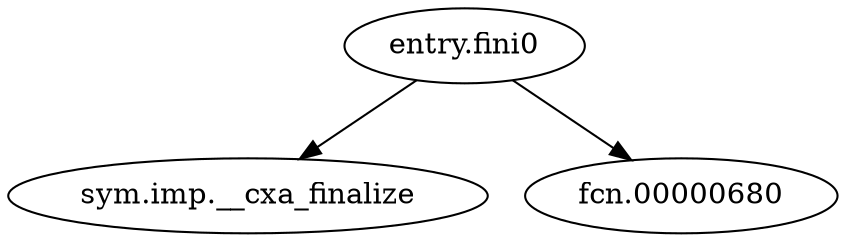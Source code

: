 digraph code {
  "0x0000071c" [label="entry.fini0"];
  "0x0000071c" -> "0x0000060c";
  "0x0000060c" [label="sym.imp.__cxa_finalize"];
  "0x0000071c" -> "0x00000680";
  "0x00000680" [label="fcn.00000680"];
}